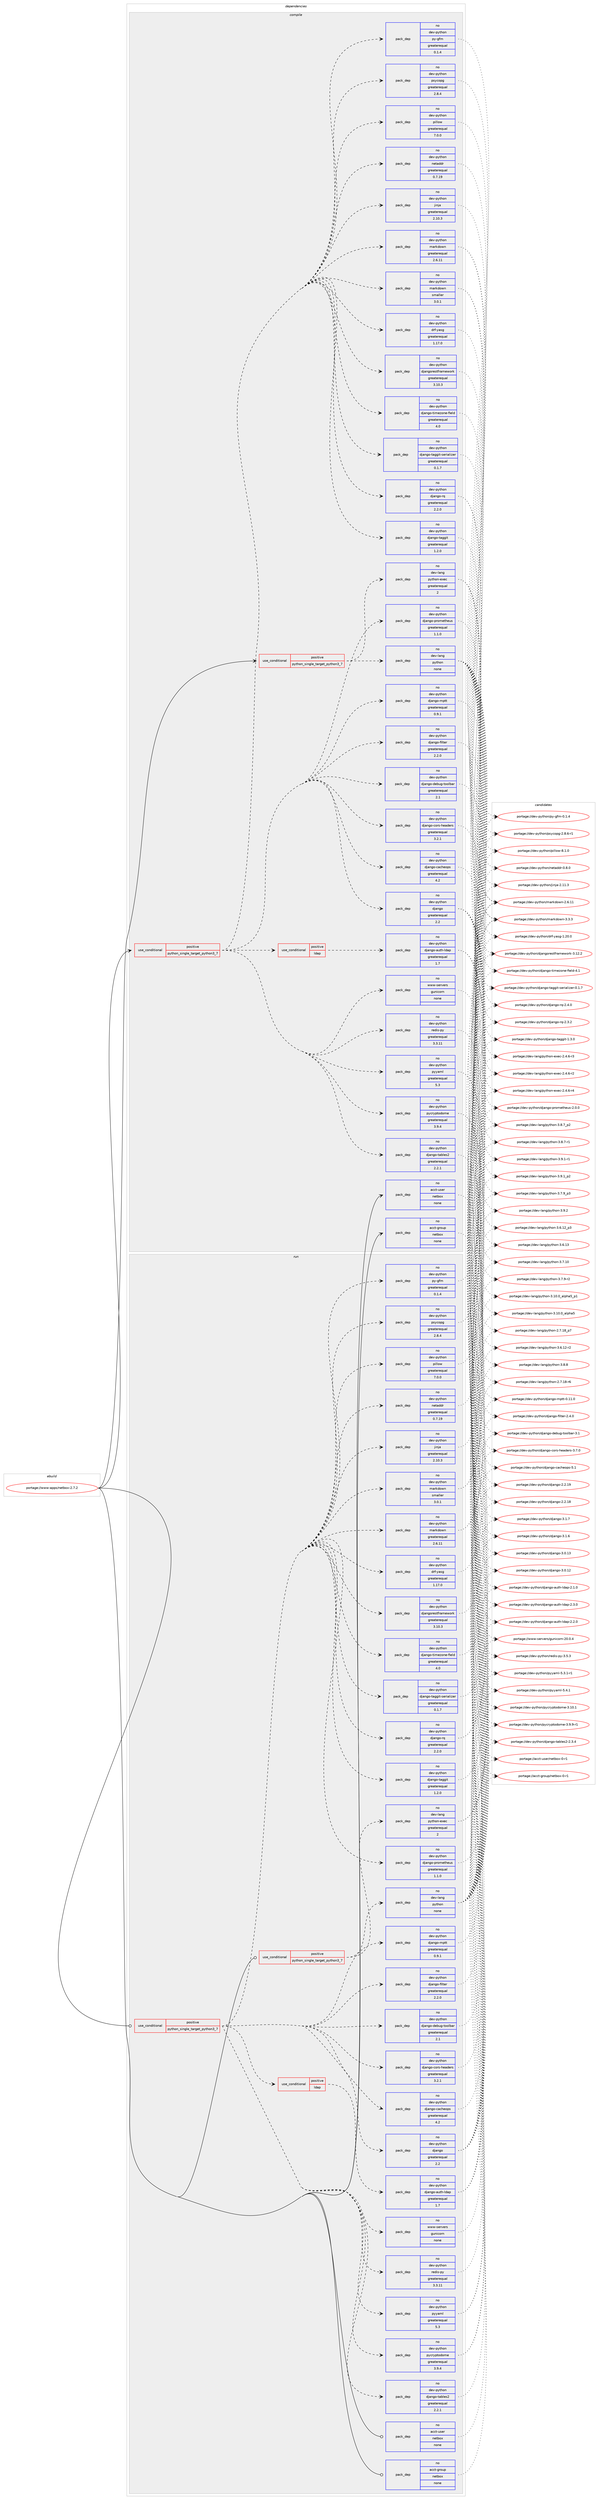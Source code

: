 digraph prolog {

# *************
# Graph options
# *************

newrank=true;
concentrate=true;
compound=true;
graph [rankdir=LR,fontname=Helvetica,fontsize=10,ranksep=1.5];#, ranksep=2.5, nodesep=0.2];
edge  [arrowhead=vee];
node  [fontname=Helvetica,fontsize=10];

# **********
# The ebuild
# **********

subgraph cluster_leftcol {
color=gray;
rank=same;
label=<<i>ebuild</i>>;
id [label="portage://www-apps/netbox-2.7.2", color=red, width=4, href="../www-apps/netbox-2.7.2.svg"];
}

# ****************
# The dependencies
# ****************

subgraph cluster_midcol {
color=gray;
label=<<i>dependencies</i>>;
subgraph cluster_compile {
fillcolor="#eeeeee";
style=filled;
label=<<i>compile</i>>;
subgraph cond542 {
dependency3184 [label=<<TABLE BORDER="0" CELLBORDER="1" CELLSPACING="0" CELLPADDING="4"><TR><TD ROWSPAN="3" CELLPADDING="10">use_conditional</TD></TR><TR><TD>positive</TD></TR><TR><TD>python_single_target_python3_7</TD></TR></TABLE>>, shape=none, color=red];
subgraph pack2600 {
dependency3185 [label=<<TABLE BORDER="0" CELLBORDER="1" CELLSPACING="0" CELLPADDING="4" WIDTH="220"><TR><TD ROWSPAN="6" CELLPADDING="30">pack_dep</TD></TR><TR><TD WIDTH="110">no</TD></TR><TR><TD>dev-lang</TD></TR><TR><TD>python</TD></TR><TR><TD>none</TD></TR><TR><TD></TD></TR></TABLE>>, shape=none, color=blue];
}
dependency3184:e -> dependency3185:w [weight=20,style="dashed",arrowhead="vee"];
subgraph pack2601 {
dependency3186 [label=<<TABLE BORDER="0" CELLBORDER="1" CELLSPACING="0" CELLPADDING="4" WIDTH="220"><TR><TD ROWSPAN="6" CELLPADDING="30">pack_dep</TD></TR><TR><TD WIDTH="110">no</TD></TR><TR><TD>dev-lang</TD></TR><TR><TD>python-exec</TD></TR><TR><TD>greaterequal</TD></TR><TR><TD>2</TD></TR></TABLE>>, shape=none, color=blue];
}
dependency3184:e -> dependency3186:w [weight=20,style="dashed",arrowhead="vee"];
}
id:e -> dependency3184:w [weight=20,style="solid",arrowhead="vee"];
subgraph cond543 {
dependency3187 [label=<<TABLE BORDER="0" CELLBORDER="1" CELLSPACING="0" CELLPADDING="4"><TR><TD ROWSPAN="3" CELLPADDING="10">use_conditional</TD></TR><TR><TD>positive</TD></TR><TR><TD>python_single_target_python3_7</TD></TR></TABLE>>, shape=none, color=red];
subgraph pack2602 {
dependency3188 [label=<<TABLE BORDER="0" CELLBORDER="1" CELLSPACING="0" CELLPADDING="4" WIDTH="220"><TR><TD ROWSPAN="6" CELLPADDING="30">pack_dep</TD></TR><TR><TD WIDTH="110">no</TD></TR><TR><TD>dev-python</TD></TR><TR><TD>django</TD></TR><TR><TD>greaterequal</TD></TR><TR><TD>2.2</TD></TR></TABLE>>, shape=none, color=blue];
}
dependency3187:e -> dependency3188:w [weight=20,style="dashed",arrowhead="vee"];
subgraph pack2603 {
dependency3189 [label=<<TABLE BORDER="0" CELLBORDER="1" CELLSPACING="0" CELLPADDING="4" WIDTH="220"><TR><TD ROWSPAN="6" CELLPADDING="30">pack_dep</TD></TR><TR><TD WIDTH="110">no</TD></TR><TR><TD>dev-python</TD></TR><TR><TD>django-cacheops</TD></TR><TR><TD>greaterequal</TD></TR><TR><TD>4.2</TD></TR></TABLE>>, shape=none, color=blue];
}
dependency3187:e -> dependency3189:w [weight=20,style="dashed",arrowhead="vee"];
subgraph pack2604 {
dependency3190 [label=<<TABLE BORDER="0" CELLBORDER="1" CELLSPACING="0" CELLPADDING="4" WIDTH="220"><TR><TD ROWSPAN="6" CELLPADDING="30">pack_dep</TD></TR><TR><TD WIDTH="110">no</TD></TR><TR><TD>dev-python</TD></TR><TR><TD>django-cors-headers</TD></TR><TR><TD>greaterequal</TD></TR><TR><TD>3.2.1</TD></TR></TABLE>>, shape=none, color=blue];
}
dependency3187:e -> dependency3190:w [weight=20,style="dashed",arrowhead="vee"];
subgraph pack2605 {
dependency3191 [label=<<TABLE BORDER="0" CELLBORDER="1" CELLSPACING="0" CELLPADDING="4" WIDTH="220"><TR><TD ROWSPAN="6" CELLPADDING="30">pack_dep</TD></TR><TR><TD WIDTH="110">no</TD></TR><TR><TD>dev-python</TD></TR><TR><TD>django-debug-toolbar</TD></TR><TR><TD>greaterequal</TD></TR><TR><TD>2.1</TD></TR></TABLE>>, shape=none, color=blue];
}
dependency3187:e -> dependency3191:w [weight=20,style="dashed",arrowhead="vee"];
subgraph pack2606 {
dependency3192 [label=<<TABLE BORDER="0" CELLBORDER="1" CELLSPACING="0" CELLPADDING="4" WIDTH="220"><TR><TD ROWSPAN="6" CELLPADDING="30">pack_dep</TD></TR><TR><TD WIDTH="110">no</TD></TR><TR><TD>dev-python</TD></TR><TR><TD>django-filter</TD></TR><TR><TD>greaterequal</TD></TR><TR><TD>2.2.0</TD></TR></TABLE>>, shape=none, color=blue];
}
dependency3187:e -> dependency3192:w [weight=20,style="dashed",arrowhead="vee"];
subgraph pack2607 {
dependency3193 [label=<<TABLE BORDER="0" CELLBORDER="1" CELLSPACING="0" CELLPADDING="4" WIDTH="220"><TR><TD ROWSPAN="6" CELLPADDING="30">pack_dep</TD></TR><TR><TD WIDTH="110">no</TD></TR><TR><TD>dev-python</TD></TR><TR><TD>django-mptt</TD></TR><TR><TD>greaterequal</TD></TR><TR><TD>0.9.1</TD></TR></TABLE>>, shape=none, color=blue];
}
dependency3187:e -> dependency3193:w [weight=20,style="dashed",arrowhead="vee"];
subgraph pack2608 {
dependency3194 [label=<<TABLE BORDER="0" CELLBORDER="1" CELLSPACING="0" CELLPADDING="4" WIDTH="220"><TR><TD ROWSPAN="6" CELLPADDING="30">pack_dep</TD></TR><TR><TD WIDTH="110">no</TD></TR><TR><TD>dev-python</TD></TR><TR><TD>django-prometheus</TD></TR><TR><TD>greaterequal</TD></TR><TR><TD>1.1.0</TD></TR></TABLE>>, shape=none, color=blue];
}
dependency3187:e -> dependency3194:w [weight=20,style="dashed",arrowhead="vee"];
subgraph pack2609 {
dependency3195 [label=<<TABLE BORDER="0" CELLBORDER="1" CELLSPACING="0" CELLPADDING="4" WIDTH="220"><TR><TD ROWSPAN="6" CELLPADDING="30">pack_dep</TD></TR><TR><TD WIDTH="110">no</TD></TR><TR><TD>dev-python</TD></TR><TR><TD>django-rq</TD></TR><TR><TD>greaterequal</TD></TR><TR><TD>2.2.0</TD></TR></TABLE>>, shape=none, color=blue];
}
dependency3187:e -> dependency3195:w [weight=20,style="dashed",arrowhead="vee"];
subgraph pack2610 {
dependency3196 [label=<<TABLE BORDER="0" CELLBORDER="1" CELLSPACING="0" CELLPADDING="4" WIDTH="220"><TR><TD ROWSPAN="6" CELLPADDING="30">pack_dep</TD></TR><TR><TD WIDTH="110">no</TD></TR><TR><TD>dev-python</TD></TR><TR><TD>django-tables2</TD></TR><TR><TD>greaterequal</TD></TR><TR><TD>2.2.1</TD></TR></TABLE>>, shape=none, color=blue];
}
dependency3187:e -> dependency3196:w [weight=20,style="dashed",arrowhead="vee"];
subgraph pack2611 {
dependency3197 [label=<<TABLE BORDER="0" CELLBORDER="1" CELLSPACING="0" CELLPADDING="4" WIDTH="220"><TR><TD ROWSPAN="6" CELLPADDING="30">pack_dep</TD></TR><TR><TD WIDTH="110">no</TD></TR><TR><TD>dev-python</TD></TR><TR><TD>django-taggit</TD></TR><TR><TD>greaterequal</TD></TR><TR><TD>1.2.0</TD></TR></TABLE>>, shape=none, color=blue];
}
dependency3187:e -> dependency3197:w [weight=20,style="dashed",arrowhead="vee"];
subgraph pack2612 {
dependency3198 [label=<<TABLE BORDER="0" CELLBORDER="1" CELLSPACING="0" CELLPADDING="4" WIDTH="220"><TR><TD ROWSPAN="6" CELLPADDING="30">pack_dep</TD></TR><TR><TD WIDTH="110">no</TD></TR><TR><TD>dev-python</TD></TR><TR><TD>django-taggit-serializer</TD></TR><TR><TD>greaterequal</TD></TR><TR><TD>0.1.7</TD></TR></TABLE>>, shape=none, color=blue];
}
dependency3187:e -> dependency3198:w [weight=20,style="dashed",arrowhead="vee"];
subgraph pack2613 {
dependency3199 [label=<<TABLE BORDER="0" CELLBORDER="1" CELLSPACING="0" CELLPADDING="4" WIDTH="220"><TR><TD ROWSPAN="6" CELLPADDING="30">pack_dep</TD></TR><TR><TD WIDTH="110">no</TD></TR><TR><TD>dev-python</TD></TR><TR><TD>django-timezone-field</TD></TR><TR><TD>greaterequal</TD></TR><TR><TD>4.0</TD></TR></TABLE>>, shape=none, color=blue];
}
dependency3187:e -> dependency3199:w [weight=20,style="dashed",arrowhead="vee"];
subgraph pack2614 {
dependency3200 [label=<<TABLE BORDER="0" CELLBORDER="1" CELLSPACING="0" CELLPADDING="4" WIDTH="220"><TR><TD ROWSPAN="6" CELLPADDING="30">pack_dep</TD></TR><TR><TD WIDTH="110">no</TD></TR><TR><TD>dev-python</TD></TR><TR><TD>djangorestframework</TD></TR><TR><TD>greaterequal</TD></TR><TR><TD>3.10.3</TD></TR></TABLE>>, shape=none, color=blue];
}
dependency3187:e -> dependency3200:w [weight=20,style="dashed",arrowhead="vee"];
subgraph pack2615 {
dependency3201 [label=<<TABLE BORDER="0" CELLBORDER="1" CELLSPACING="0" CELLPADDING="4" WIDTH="220"><TR><TD ROWSPAN="6" CELLPADDING="30">pack_dep</TD></TR><TR><TD WIDTH="110">no</TD></TR><TR><TD>dev-python</TD></TR><TR><TD>drf-yasg</TD></TR><TR><TD>greaterequal</TD></TR><TR><TD>1.17.0</TD></TR></TABLE>>, shape=none, color=blue];
}
dependency3187:e -> dependency3201:w [weight=20,style="dashed",arrowhead="vee"];
subgraph pack2616 {
dependency3202 [label=<<TABLE BORDER="0" CELLBORDER="1" CELLSPACING="0" CELLPADDING="4" WIDTH="220"><TR><TD ROWSPAN="6" CELLPADDING="30">pack_dep</TD></TR><TR><TD WIDTH="110">no</TD></TR><TR><TD>dev-python</TD></TR><TR><TD>jinja</TD></TR><TR><TD>greaterequal</TD></TR><TR><TD>2.10.3</TD></TR></TABLE>>, shape=none, color=blue];
}
dependency3187:e -> dependency3202:w [weight=20,style="dashed",arrowhead="vee"];
subgraph pack2617 {
dependency3203 [label=<<TABLE BORDER="0" CELLBORDER="1" CELLSPACING="0" CELLPADDING="4" WIDTH="220"><TR><TD ROWSPAN="6" CELLPADDING="30">pack_dep</TD></TR><TR><TD WIDTH="110">no</TD></TR><TR><TD>dev-python</TD></TR><TR><TD>markdown</TD></TR><TR><TD>greaterequal</TD></TR><TR><TD>2.6.11</TD></TR></TABLE>>, shape=none, color=blue];
}
dependency3187:e -> dependency3203:w [weight=20,style="dashed",arrowhead="vee"];
subgraph pack2618 {
dependency3204 [label=<<TABLE BORDER="0" CELLBORDER="1" CELLSPACING="0" CELLPADDING="4" WIDTH="220"><TR><TD ROWSPAN="6" CELLPADDING="30">pack_dep</TD></TR><TR><TD WIDTH="110">no</TD></TR><TR><TD>dev-python</TD></TR><TR><TD>markdown</TD></TR><TR><TD>smaller</TD></TR><TR><TD>3.0.1</TD></TR></TABLE>>, shape=none, color=blue];
}
dependency3187:e -> dependency3204:w [weight=20,style="dashed",arrowhead="vee"];
subgraph pack2619 {
dependency3205 [label=<<TABLE BORDER="0" CELLBORDER="1" CELLSPACING="0" CELLPADDING="4" WIDTH="220"><TR><TD ROWSPAN="6" CELLPADDING="30">pack_dep</TD></TR><TR><TD WIDTH="110">no</TD></TR><TR><TD>dev-python</TD></TR><TR><TD>netaddr</TD></TR><TR><TD>greaterequal</TD></TR><TR><TD>0.7.19</TD></TR></TABLE>>, shape=none, color=blue];
}
dependency3187:e -> dependency3205:w [weight=20,style="dashed",arrowhead="vee"];
subgraph pack2620 {
dependency3206 [label=<<TABLE BORDER="0" CELLBORDER="1" CELLSPACING="0" CELLPADDING="4" WIDTH="220"><TR><TD ROWSPAN="6" CELLPADDING="30">pack_dep</TD></TR><TR><TD WIDTH="110">no</TD></TR><TR><TD>dev-python</TD></TR><TR><TD>pillow</TD></TR><TR><TD>greaterequal</TD></TR><TR><TD>7.0.0</TD></TR></TABLE>>, shape=none, color=blue];
}
dependency3187:e -> dependency3206:w [weight=20,style="dashed",arrowhead="vee"];
subgraph pack2621 {
dependency3207 [label=<<TABLE BORDER="0" CELLBORDER="1" CELLSPACING="0" CELLPADDING="4" WIDTH="220"><TR><TD ROWSPAN="6" CELLPADDING="30">pack_dep</TD></TR><TR><TD WIDTH="110">no</TD></TR><TR><TD>dev-python</TD></TR><TR><TD>psycopg</TD></TR><TR><TD>greaterequal</TD></TR><TR><TD>2.8.4</TD></TR></TABLE>>, shape=none, color=blue];
}
dependency3187:e -> dependency3207:w [weight=20,style="dashed",arrowhead="vee"];
subgraph pack2622 {
dependency3208 [label=<<TABLE BORDER="0" CELLBORDER="1" CELLSPACING="0" CELLPADDING="4" WIDTH="220"><TR><TD ROWSPAN="6" CELLPADDING="30">pack_dep</TD></TR><TR><TD WIDTH="110">no</TD></TR><TR><TD>dev-python</TD></TR><TR><TD>py-gfm</TD></TR><TR><TD>greaterequal</TD></TR><TR><TD>0.1.4</TD></TR></TABLE>>, shape=none, color=blue];
}
dependency3187:e -> dependency3208:w [weight=20,style="dashed",arrowhead="vee"];
subgraph pack2623 {
dependency3209 [label=<<TABLE BORDER="0" CELLBORDER="1" CELLSPACING="0" CELLPADDING="4" WIDTH="220"><TR><TD ROWSPAN="6" CELLPADDING="30">pack_dep</TD></TR><TR><TD WIDTH="110">no</TD></TR><TR><TD>dev-python</TD></TR><TR><TD>pycryptodome</TD></TR><TR><TD>greaterequal</TD></TR><TR><TD>3.9.4</TD></TR></TABLE>>, shape=none, color=blue];
}
dependency3187:e -> dependency3209:w [weight=20,style="dashed",arrowhead="vee"];
subgraph pack2624 {
dependency3210 [label=<<TABLE BORDER="0" CELLBORDER="1" CELLSPACING="0" CELLPADDING="4" WIDTH="220"><TR><TD ROWSPAN="6" CELLPADDING="30">pack_dep</TD></TR><TR><TD WIDTH="110">no</TD></TR><TR><TD>dev-python</TD></TR><TR><TD>pyyaml</TD></TR><TR><TD>greaterequal</TD></TR><TR><TD>5.3</TD></TR></TABLE>>, shape=none, color=blue];
}
dependency3187:e -> dependency3210:w [weight=20,style="dashed",arrowhead="vee"];
subgraph pack2625 {
dependency3211 [label=<<TABLE BORDER="0" CELLBORDER="1" CELLSPACING="0" CELLPADDING="4" WIDTH="220"><TR><TD ROWSPAN="6" CELLPADDING="30">pack_dep</TD></TR><TR><TD WIDTH="110">no</TD></TR><TR><TD>dev-python</TD></TR><TR><TD>redis-py</TD></TR><TR><TD>greaterequal</TD></TR><TR><TD>3.3.11</TD></TR></TABLE>>, shape=none, color=blue];
}
dependency3187:e -> dependency3211:w [weight=20,style="dashed",arrowhead="vee"];
subgraph pack2626 {
dependency3212 [label=<<TABLE BORDER="0" CELLBORDER="1" CELLSPACING="0" CELLPADDING="4" WIDTH="220"><TR><TD ROWSPAN="6" CELLPADDING="30">pack_dep</TD></TR><TR><TD WIDTH="110">no</TD></TR><TR><TD>www-servers</TD></TR><TR><TD>gunicorn</TD></TR><TR><TD>none</TD></TR><TR><TD></TD></TR></TABLE>>, shape=none, color=blue];
}
dependency3187:e -> dependency3212:w [weight=20,style="dashed",arrowhead="vee"];
subgraph cond544 {
dependency3213 [label=<<TABLE BORDER="0" CELLBORDER="1" CELLSPACING="0" CELLPADDING="4"><TR><TD ROWSPAN="3" CELLPADDING="10">use_conditional</TD></TR><TR><TD>positive</TD></TR><TR><TD>ldap</TD></TR></TABLE>>, shape=none, color=red];
subgraph pack2627 {
dependency3214 [label=<<TABLE BORDER="0" CELLBORDER="1" CELLSPACING="0" CELLPADDING="4" WIDTH="220"><TR><TD ROWSPAN="6" CELLPADDING="30">pack_dep</TD></TR><TR><TD WIDTH="110">no</TD></TR><TR><TD>dev-python</TD></TR><TR><TD>django-auth-ldap</TD></TR><TR><TD>greaterequal</TD></TR><TR><TD>1.7</TD></TR></TABLE>>, shape=none, color=blue];
}
dependency3213:e -> dependency3214:w [weight=20,style="dashed",arrowhead="vee"];
}
dependency3187:e -> dependency3213:w [weight=20,style="dashed",arrowhead="vee"];
}
id:e -> dependency3187:w [weight=20,style="solid",arrowhead="vee"];
subgraph pack2628 {
dependency3215 [label=<<TABLE BORDER="0" CELLBORDER="1" CELLSPACING="0" CELLPADDING="4" WIDTH="220"><TR><TD ROWSPAN="6" CELLPADDING="30">pack_dep</TD></TR><TR><TD WIDTH="110">no</TD></TR><TR><TD>acct-group</TD></TR><TR><TD>netbox</TD></TR><TR><TD>none</TD></TR><TR><TD></TD></TR></TABLE>>, shape=none, color=blue];
}
id:e -> dependency3215:w [weight=20,style="solid",arrowhead="vee"];
subgraph pack2629 {
dependency3216 [label=<<TABLE BORDER="0" CELLBORDER="1" CELLSPACING="0" CELLPADDING="4" WIDTH="220"><TR><TD ROWSPAN="6" CELLPADDING="30">pack_dep</TD></TR><TR><TD WIDTH="110">no</TD></TR><TR><TD>acct-user</TD></TR><TR><TD>netbox</TD></TR><TR><TD>none</TD></TR><TR><TD></TD></TR></TABLE>>, shape=none, color=blue];
}
id:e -> dependency3216:w [weight=20,style="solid",arrowhead="vee"];
}
subgraph cluster_compileandrun {
fillcolor="#eeeeee";
style=filled;
label=<<i>compile and run</i>>;
}
subgraph cluster_run {
fillcolor="#eeeeee";
style=filled;
label=<<i>run</i>>;
subgraph cond545 {
dependency3217 [label=<<TABLE BORDER="0" CELLBORDER="1" CELLSPACING="0" CELLPADDING="4"><TR><TD ROWSPAN="3" CELLPADDING="10">use_conditional</TD></TR><TR><TD>positive</TD></TR><TR><TD>python_single_target_python3_7</TD></TR></TABLE>>, shape=none, color=red];
subgraph pack2630 {
dependency3218 [label=<<TABLE BORDER="0" CELLBORDER="1" CELLSPACING="0" CELLPADDING="4" WIDTH="220"><TR><TD ROWSPAN="6" CELLPADDING="30">pack_dep</TD></TR><TR><TD WIDTH="110">no</TD></TR><TR><TD>dev-lang</TD></TR><TR><TD>python</TD></TR><TR><TD>none</TD></TR><TR><TD></TD></TR></TABLE>>, shape=none, color=blue];
}
dependency3217:e -> dependency3218:w [weight=20,style="dashed",arrowhead="vee"];
subgraph pack2631 {
dependency3219 [label=<<TABLE BORDER="0" CELLBORDER="1" CELLSPACING="0" CELLPADDING="4" WIDTH="220"><TR><TD ROWSPAN="6" CELLPADDING="30">pack_dep</TD></TR><TR><TD WIDTH="110">no</TD></TR><TR><TD>dev-lang</TD></TR><TR><TD>python-exec</TD></TR><TR><TD>greaterequal</TD></TR><TR><TD>2</TD></TR></TABLE>>, shape=none, color=blue];
}
dependency3217:e -> dependency3219:w [weight=20,style="dashed",arrowhead="vee"];
}
id:e -> dependency3217:w [weight=20,style="solid",arrowhead="odot"];
subgraph cond546 {
dependency3220 [label=<<TABLE BORDER="0" CELLBORDER="1" CELLSPACING="0" CELLPADDING="4"><TR><TD ROWSPAN="3" CELLPADDING="10">use_conditional</TD></TR><TR><TD>positive</TD></TR><TR><TD>python_single_target_python3_7</TD></TR></TABLE>>, shape=none, color=red];
subgraph pack2632 {
dependency3221 [label=<<TABLE BORDER="0" CELLBORDER="1" CELLSPACING="0" CELLPADDING="4" WIDTH="220"><TR><TD ROWSPAN="6" CELLPADDING="30">pack_dep</TD></TR><TR><TD WIDTH="110">no</TD></TR><TR><TD>dev-python</TD></TR><TR><TD>django</TD></TR><TR><TD>greaterequal</TD></TR><TR><TD>2.2</TD></TR></TABLE>>, shape=none, color=blue];
}
dependency3220:e -> dependency3221:w [weight=20,style="dashed",arrowhead="vee"];
subgraph pack2633 {
dependency3222 [label=<<TABLE BORDER="0" CELLBORDER="1" CELLSPACING="0" CELLPADDING="4" WIDTH="220"><TR><TD ROWSPAN="6" CELLPADDING="30">pack_dep</TD></TR><TR><TD WIDTH="110">no</TD></TR><TR><TD>dev-python</TD></TR><TR><TD>django-cacheops</TD></TR><TR><TD>greaterequal</TD></TR><TR><TD>4.2</TD></TR></TABLE>>, shape=none, color=blue];
}
dependency3220:e -> dependency3222:w [weight=20,style="dashed",arrowhead="vee"];
subgraph pack2634 {
dependency3223 [label=<<TABLE BORDER="0" CELLBORDER="1" CELLSPACING="0" CELLPADDING="4" WIDTH="220"><TR><TD ROWSPAN="6" CELLPADDING="30">pack_dep</TD></TR><TR><TD WIDTH="110">no</TD></TR><TR><TD>dev-python</TD></TR><TR><TD>django-cors-headers</TD></TR><TR><TD>greaterequal</TD></TR><TR><TD>3.2.1</TD></TR></TABLE>>, shape=none, color=blue];
}
dependency3220:e -> dependency3223:w [weight=20,style="dashed",arrowhead="vee"];
subgraph pack2635 {
dependency3224 [label=<<TABLE BORDER="0" CELLBORDER="1" CELLSPACING="0" CELLPADDING="4" WIDTH="220"><TR><TD ROWSPAN="6" CELLPADDING="30">pack_dep</TD></TR><TR><TD WIDTH="110">no</TD></TR><TR><TD>dev-python</TD></TR><TR><TD>django-debug-toolbar</TD></TR><TR><TD>greaterequal</TD></TR><TR><TD>2.1</TD></TR></TABLE>>, shape=none, color=blue];
}
dependency3220:e -> dependency3224:w [weight=20,style="dashed",arrowhead="vee"];
subgraph pack2636 {
dependency3225 [label=<<TABLE BORDER="0" CELLBORDER="1" CELLSPACING="0" CELLPADDING="4" WIDTH="220"><TR><TD ROWSPAN="6" CELLPADDING="30">pack_dep</TD></TR><TR><TD WIDTH="110">no</TD></TR><TR><TD>dev-python</TD></TR><TR><TD>django-filter</TD></TR><TR><TD>greaterequal</TD></TR><TR><TD>2.2.0</TD></TR></TABLE>>, shape=none, color=blue];
}
dependency3220:e -> dependency3225:w [weight=20,style="dashed",arrowhead="vee"];
subgraph pack2637 {
dependency3226 [label=<<TABLE BORDER="0" CELLBORDER="1" CELLSPACING="0" CELLPADDING="4" WIDTH="220"><TR><TD ROWSPAN="6" CELLPADDING="30">pack_dep</TD></TR><TR><TD WIDTH="110">no</TD></TR><TR><TD>dev-python</TD></TR><TR><TD>django-mptt</TD></TR><TR><TD>greaterequal</TD></TR><TR><TD>0.9.1</TD></TR></TABLE>>, shape=none, color=blue];
}
dependency3220:e -> dependency3226:w [weight=20,style="dashed",arrowhead="vee"];
subgraph pack2638 {
dependency3227 [label=<<TABLE BORDER="0" CELLBORDER="1" CELLSPACING="0" CELLPADDING="4" WIDTH="220"><TR><TD ROWSPAN="6" CELLPADDING="30">pack_dep</TD></TR><TR><TD WIDTH="110">no</TD></TR><TR><TD>dev-python</TD></TR><TR><TD>django-prometheus</TD></TR><TR><TD>greaterequal</TD></TR><TR><TD>1.1.0</TD></TR></TABLE>>, shape=none, color=blue];
}
dependency3220:e -> dependency3227:w [weight=20,style="dashed",arrowhead="vee"];
subgraph pack2639 {
dependency3228 [label=<<TABLE BORDER="0" CELLBORDER="1" CELLSPACING="0" CELLPADDING="4" WIDTH="220"><TR><TD ROWSPAN="6" CELLPADDING="30">pack_dep</TD></TR><TR><TD WIDTH="110">no</TD></TR><TR><TD>dev-python</TD></TR><TR><TD>django-rq</TD></TR><TR><TD>greaterequal</TD></TR><TR><TD>2.2.0</TD></TR></TABLE>>, shape=none, color=blue];
}
dependency3220:e -> dependency3228:w [weight=20,style="dashed",arrowhead="vee"];
subgraph pack2640 {
dependency3229 [label=<<TABLE BORDER="0" CELLBORDER="1" CELLSPACING="0" CELLPADDING="4" WIDTH="220"><TR><TD ROWSPAN="6" CELLPADDING="30">pack_dep</TD></TR><TR><TD WIDTH="110">no</TD></TR><TR><TD>dev-python</TD></TR><TR><TD>django-tables2</TD></TR><TR><TD>greaterequal</TD></TR><TR><TD>2.2.1</TD></TR></TABLE>>, shape=none, color=blue];
}
dependency3220:e -> dependency3229:w [weight=20,style="dashed",arrowhead="vee"];
subgraph pack2641 {
dependency3230 [label=<<TABLE BORDER="0" CELLBORDER="1" CELLSPACING="0" CELLPADDING="4" WIDTH="220"><TR><TD ROWSPAN="6" CELLPADDING="30">pack_dep</TD></TR><TR><TD WIDTH="110">no</TD></TR><TR><TD>dev-python</TD></TR><TR><TD>django-taggit</TD></TR><TR><TD>greaterequal</TD></TR><TR><TD>1.2.0</TD></TR></TABLE>>, shape=none, color=blue];
}
dependency3220:e -> dependency3230:w [weight=20,style="dashed",arrowhead="vee"];
subgraph pack2642 {
dependency3231 [label=<<TABLE BORDER="0" CELLBORDER="1" CELLSPACING="0" CELLPADDING="4" WIDTH="220"><TR><TD ROWSPAN="6" CELLPADDING="30">pack_dep</TD></TR><TR><TD WIDTH="110">no</TD></TR><TR><TD>dev-python</TD></TR><TR><TD>django-taggit-serializer</TD></TR><TR><TD>greaterequal</TD></TR><TR><TD>0.1.7</TD></TR></TABLE>>, shape=none, color=blue];
}
dependency3220:e -> dependency3231:w [weight=20,style="dashed",arrowhead="vee"];
subgraph pack2643 {
dependency3232 [label=<<TABLE BORDER="0" CELLBORDER="1" CELLSPACING="0" CELLPADDING="4" WIDTH="220"><TR><TD ROWSPAN="6" CELLPADDING="30">pack_dep</TD></TR><TR><TD WIDTH="110">no</TD></TR><TR><TD>dev-python</TD></TR><TR><TD>django-timezone-field</TD></TR><TR><TD>greaterequal</TD></TR><TR><TD>4.0</TD></TR></TABLE>>, shape=none, color=blue];
}
dependency3220:e -> dependency3232:w [weight=20,style="dashed",arrowhead="vee"];
subgraph pack2644 {
dependency3233 [label=<<TABLE BORDER="0" CELLBORDER="1" CELLSPACING="0" CELLPADDING="4" WIDTH="220"><TR><TD ROWSPAN="6" CELLPADDING="30">pack_dep</TD></TR><TR><TD WIDTH="110">no</TD></TR><TR><TD>dev-python</TD></TR><TR><TD>djangorestframework</TD></TR><TR><TD>greaterequal</TD></TR><TR><TD>3.10.3</TD></TR></TABLE>>, shape=none, color=blue];
}
dependency3220:e -> dependency3233:w [weight=20,style="dashed",arrowhead="vee"];
subgraph pack2645 {
dependency3234 [label=<<TABLE BORDER="0" CELLBORDER="1" CELLSPACING="0" CELLPADDING="4" WIDTH="220"><TR><TD ROWSPAN="6" CELLPADDING="30">pack_dep</TD></TR><TR><TD WIDTH="110">no</TD></TR><TR><TD>dev-python</TD></TR><TR><TD>drf-yasg</TD></TR><TR><TD>greaterequal</TD></TR><TR><TD>1.17.0</TD></TR></TABLE>>, shape=none, color=blue];
}
dependency3220:e -> dependency3234:w [weight=20,style="dashed",arrowhead="vee"];
subgraph pack2646 {
dependency3235 [label=<<TABLE BORDER="0" CELLBORDER="1" CELLSPACING="0" CELLPADDING="4" WIDTH="220"><TR><TD ROWSPAN="6" CELLPADDING="30">pack_dep</TD></TR><TR><TD WIDTH="110">no</TD></TR><TR><TD>dev-python</TD></TR><TR><TD>jinja</TD></TR><TR><TD>greaterequal</TD></TR><TR><TD>2.10.3</TD></TR></TABLE>>, shape=none, color=blue];
}
dependency3220:e -> dependency3235:w [weight=20,style="dashed",arrowhead="vee"];
subgraph pack2647 {
dependency3236 [label=<<TABLE BORDER="0" CELLBORDER="1" CELLSPACING="0" CELLPADDING="4" WIDTH="220"><TR><TD ROWSPAN="6" CELLPADDING="30">pack_dep</TD></TR><TR><TD WIDTH="110">no</TD></TR><TR><TD>dev-python</TD></TR><TR><TD>markdown</TD></TR><TR><TD>greaterequal</TD></TR><TR><TD>2.6.11</TD></TR></TABLE>>, shape=none, color=blue];
}
dependency3220:e -> dependency3236:w [weight=20,style="dashed",arrowhead="vee"];
subgraph pack2648 {
dependency3237 [label=<<TABLE BORDER="0" CELLBORDER="1" CELLSPACING="0" CELLPADDING="4" WIDTH="220"><TR><TD ROWSPAN="6" CELLPADDING="30">pack_dep</TD></TR><TR><TD WIDTH="110">no</TD></TR><TR><TD>dev-python</TD></TR><TR><TD>markdown</TD></TR><TR><TD>smaller</TD></TR><TR><TD>3.0.1</TD></TR></TABLE>>, shape=none, color=blue];
}
dependency3220:e -> dependency3237:w [weight=20,style="dashed",arrowhead="vee"];
subgraph pack2649 {
dependency3238 [label=<<TABLE BORDER="0" CELLBORDER="1" CELLSPACING="0" CELLPADDING="4" WIDTH="220"><TR><TD ROWSPAN="6" CELLPADDING="30">pack_dep</TD></TR><TR><TD WIDTH="110">no</TD></TR><TR><TD>dev-python</TD></TR><TR><TD>netaddr</TD></TR><TR><TD>greaterequal</TD></TR><TR><TD>0.7.19</TD></TR></TABLE>>, shape=none, color=blue];
}
dependency3220:e -> dependency3238:w [weight=20,style="dashed",arrowhead="vee"];
subgraph pack2650 {
dependency3239 [label=<<TABLE BORDER="0" CELLBORDER="1" CELLSPACING="0" CELLPADDING="4" WIDTH="220"><TR><TD ROWSPAN="6" CELLPADDING="30">pack_dep</TD></TR><TR><TD WIDTH="110">no</TD></TR><TR><TD>dev-python</TD></TR><TR><TD>pillow</TD></TR><TR><TD>greaterequal</TD></TR><TR><TD>7.0.0</TD></TR></TABLE>>, shape=none, color=blue];
}
dependency3220:e -> dependency3239:w [weight=20,style="dashed",arrowhead="vee"];
subgraph pack2651 {
dependency3240 [label=<<TABLE BORDER="0" CELLBORDER="1" CELLSPACING="0" CELLPADDING="4" WIDTH="220"><TR><TD ROWSPAN="6" CELLPADDING="30">pack_dep</TD></TR><TR><TD WIDTH="110">no</TD></TR><TR><TD>dev-python</TD></TR><TR><TD>psycopg</TD></TR><TR><TD>greaterequal</TD></TR><TR><TD>2.8.4</TD></TR></TABLE>>, shape=none, color=blue];
}
dependency3220:e -> dependency3240:w [weight=20,style="dashed",arrowhead="vee"];
subgraph pack2652 {
dependency3241 [label=<<TABLE BORDER="0" CELLBORDER="1" CELLSPACING="0" CELLPADDING="4" WIDTH="220"><TR><TD ROWSPAN="6" CELLPADDING="30">pack_dep</TD></TR><TR><TD WIDTH="110">no</TD></TR><TR><TD>dev-python</TD></TR><TR><TD>py-gfm</TD></TR><TR><TD>greaterequal</TD></TR><TR><TD>0.1.4</TD></TR></TABLE>>, shape=none, color=blue];
}
dependency3220:e -> dependency3241:w [weight=20,style="dashed",arrowhead="vee"];
subgraph pack2653 {
dependency3242 [label=<<TABLE BORDER="0" CELLBORDER="1" CELLSPACING="0" CELLPADDING="4" WIDTH="220"><TR><TD ROWSPAN="6" CELLPADDING="30">pack_dep</TD></TR><TR><TD WIDTH="110">no</TD></TR><TR><TD>dev-python</TD></TR><TR><TD>pycryptodome</TD></TR><TR><TD>greaterequal</TD></TR><TR><TD>3.9.4</TD></TR></TABLE>>, shape=none, color=blue];
}
dependency3220:e -> dependency3242:w [weight=20,style="dashed",arrowhead="vee"];
subgraph pack2654 {
dependency3243 [label=<<TABLE BORDER="0" CELLBORDER="1" CELLSPACING="0" CELLPADDING="4" WIDTH="220"><TR><TD ROWSPAN="6" CELLPADDING="30">pack_dep</TD></TR><TR><TD WIDTH="110">no</TD></TR><TR><TD>dev-python</TD></TR><TR><TD>pyyaml</TD></TR><TR><TD>greaterequal</TD></TR><TR><TD>5.3</TD></TR></TABLE>>, shape=none, color=blue];
}
dependency3220:e -> dependency3243:w [weight=20,style="dashed",arrowhead="vee"];
subgraph pack2655 {
dependency3244 [label=<<TABLE BORDER="0" CELLBORDER="1" CELLSPACING="0" CELLPADDING="4" WIDTH="220"><TR><TD ROWSPAN="6" CELLPADDING="30">pack_dep</TD></TR><TR><TD WIDTH="110">no</TD></TR><TR><TD>dev-python</TD></TR><TR><TD>redis-py</TD></TR><TR><TD>greaterequal</TD></TR><TR><TD>3.3.11</TD></TR></TABLE>>, shape=none, color=blue];
}
dependency3220:e -> dependency3244:w [weight=20,style="dashed",arrowhead="vee"];
subgraph pack2656 {
dependency3245 [label=<<TABLE BORDER="0" CELLBORDER="1" CELLSPACING="0" CELLPADDING="4" WIDTH="220"><TR><TD ROWSPAN="6" CELLPADDING="30">pack_dep</TD></TR><TR><TD WIDTH="110">no</TD></TR><TR><TD>www-servers</TD></TR><TR><TD>gunicorn</TD></TR><TR><TD>none</TD></TR><TR><TD></TD></TR></TABLE>>, shape=none, color=blue];
}
dependency3220:e -> dependency3245:w [weight=20,style="dashed",arrowhead="vee"];
subgraph cond547 {
dependency3246 [label=<<TABLE BORDER="0" CELLBORDER="1" CELLSPACING="0" CELLPADDING="4"><TR><TD ROWSPAN="3" CELLPADDING="10">use_conditional</TD></TR><TR><TD>positive</TD></TR><TR><TD>ldap</TD></TR></TABLE>>, shape=none, color=red];
subgraph pack2657 {
dependency3247 [label=<<TABLE BORDER="0" CELLBORDER="1" CELLSPACING="0" CELLPADDING="4" WIDTH="220"><TR><TD ROWSPAN="6" CELLPADDING="30">pack_dep</TD></TR><TR><TD WIDTH="110">no</TD></TR><TR><TD>dev-python</TD></TR><TR><TD>django-auth-ldap</TD></TR><TR><TD>greaterequal</TD></TR><TR><TD>1.7</TD></TR></TABLE>>, shape=none, color=blue];
}
dependency3246:e -> dependency3247:w [weight=20,style="dashed",arrowhead="vee"];
}
dependency3220:e -> dependency3246:w [weight=20,style="dashed",arrowhead="vee"];
}
id:e -> dependency3220:w [weight=20,style="solid",arrowhead="odot"];
subgraph pack2658 {
dependency3248 [label=<<TABLE BORDER="0" CELLBORDER="1" CELLSPACING="0" CELLPADDING="4" WIDTH="220"><TR><TD ROWSPAN="6" CELLPADDING="30">pack_dep</TD></TR><TR><TD WIDTH="110">no</TD></TR><TR><TD>acct-group</TD></TR><TR><TD>netbox</TD></TR><TR><TD>none</TD></TR><TR><TD></TD></TR></TABLE>>, shape=none, color=blue];
}
id:e -> dependency3248:w [weight=20,style="solid",arrowhead="odot"];
subgraph pack2659 {
dependency3249 [label=<<TABLE BORDER="0" CELLBORDER="1" CELLSPACING="0" CELLPADDING="4" WIDTH="220"><TR><TD ROWSPAN="6" CELLPADDING="30">pack_dep</TD></TR><TR><TD WIDTH="110">no</TD></TR><TR><TD>acct-user</TD></TR><TR><TD>netbox</TD></TR><TR><TD>none</TD></TR><TR><TD></TD></TR></TABLE>>, shape=none, color=blue];
}
id:e -> dependency3249:w [weight=20,style="solid",arrowhead="odot"];
}
}

# **************
# The candidates
# **************

subgraph cluster_choices {
rank=same;
color=gray;
label=<<i>candidates</i>>;

subgraph choice2600 {
color=black;
nodesep=1;
choice100101118451089711010347112121116104111110455146574650 [label="portage://dev-lang/python-3.9.2", color=red, width=4,href="../dev-lang/python-3.9.2.svg"];
choice1001011184510897110103471121211161041111104551465746499511250 [label="portage://dev-lang/python-3.9.1_p2", color=red, width=4,href="../dev-lang/python-3.9.1_p2.svg"];
choice1001011184510897110103471121211161041111104551465746494511449 [label="portage://dev-lang/python-3.9.1-r1", color=red, width=4,href="../dev-lang/python-3.9.1-r1.svg"];
choice100101118451089711010347112121116104111110455146564656 [label="portage://dev-lang/python-3.8.8", color=red, width=4,href="../dev-lang/python-3.8.8.svg"];
choice1001011184510897110103471121211161041111104551465646559511250 [label="portage://dev-lang/python-3.8.7_p2", color=red, width=4,href="../dev-lang/python-3.8.7_p2.svg"];
choice1001011184510897110103471121211161041111104551465646554511449 [label="portage://dev-lang/python-3.8.7-r1", color=red, width=4,href="../dev-lang/python-3.8.7-r1.svg"];
choice1001011184510897110103471121211161041111104551465546579511251 [label="portage://dev-lang/python-3.7.9_p3", color=red, width=4,href="../dev-lang/python-3.7.9_p3.svg"];
choice1001011184510897110103471121211161041111104551465546574511450 [label="portage://dev-lang/python-3.7.9-r2", color=red, width=4,href="../dev-lang/python-3.7.9-r2.svg"];
choice10010111845108971101034711212111610411111045514655464948 [label="portage://dev-lang/python-3.7.10", color=red, width=4,href="../dev-lang/python-3.7.10.svg"];
choice10010111845108971101034711212111610411111045514654464951 [label="portage://dev-lang/python-3.6.13", color=red, width=4,href="../dev-lang/python-3.6.13.svg"];
choice100101118451089711010347112121116104111110455146544649509511251 [label="portage://dev-lang/python-3.6.12_p3", color=red, width=4,href="../dev-lang/python-3.6.12_p3.svg"];
choice100101118451089711010347112121116104111110455146544649504511450 [label="portage://dev-lang/python-3.6.12-r2", color=red, width=4,href="../dev-lang/python-3.6.12-r2.svg"];
choice10010111845108971101034711212111610411111045514649484648959710811210497539511249 [label="portage://dev-lang/python-3.10.0_alpha5_p1", color=red, width=4,href="../dev-lang/python-3.10.0_alpha5_p1.svg"];
choice1001011184510897110103471121211161041111104551464948464895971081121049753 [label="portage://dev-lang/python-3.10.0_alpha5", color=red, width=4,href="../dev-lang/python-3.10.0_alpha5.svg"];
choice100101118451089711010347112121116104111110455046554649569511255 [label="portage://dev-lang/python-2.7.18_p7", color=red, width=4,href="../dev-lang/python-2.7.18_p7.svg"];
choice100101118451089711010347112121116104111110455046554649564511454 [label="portage://dev-lang/python-2.7.18-r6", color=red, width=4,href="../dev-lang/python-2.7.18-r6.svg"];
dependency3185:e -> choice100101118451089711010347112121116104111110455146574650:w [style=dotted,weight="100"];
dependency3185:e -> choice1001011184510897110103471121211161041111104551465746499511250:w [style=dotted,weight="100"];
dependency3185:e -> choice1001011184510897110103471121211161041111104551465746494511449:w [style=dotted,weight="100"];
dependency3185:e -> choice100101118451089711010347112121116104111110455146564656:w [style=dotted,weight="100"];
dependency3185:e -> choice1001011184510897110103471121211161041111104551465646559511250:w [style=dotted,weight="100"];
dependency3185:e -> choice1001011184510897110103471121211161041111104551465646554511449:w [style=dotted,weight="100"];
dependency3185:e -> choice1001011184510897110103471121211161041111104551465546579511251:w [style=dotted,weight="100"];
dependency3185:e -> choice1001011184510897110103471121211161041111104551465546574511450:w [style=dotted,weight="100"];
dependency3185:e -> choice10010111845108971101034711212111610411111045514655464948:w [style=dotted,weight="100"];
dependency3185:e -> choice10010111845108971101034711212111610411111045514654464951:w [style=dotted,weight="100"];
dependency3185:e -> choice100101118451089711010347112121116104111110455146544649509511251:w [style=dotted,weight="100"];
dependency3185:e -> choice100101118451089711010347112121116104111110455146544649504511450:w [style=dotted,weight="100"];
dependency3185:e -> choice10010111845108971101034711212111610411111045514649484648959710811210497539511249:w [style=dotted,weight="100"];
dependency3185:e -> choice1001011184510897110103471121211161041111104551464948464895971081121049753:w [style=dotted,weight="100"];
dependency3185:e -> choice100101118451089711010347112121116104111110455046554649569511255:w [style=dotted,weight="100"];
dependency3185:e -> choice100101118451089711010347112121116104111110455046554649564511454:w [style=dotted,weight="100"];
}
subgraph choice2601 {
color=black;
nodesep=1;
choice10010111845108971101034711212111610411111045101120101994550465246544511452 [label="portage://dev-lang/python-exec-2.4.6-r4", color=red, width=4,href="../dev-lang/python-exec-2.4.6-r4.svg"];
choice10010111845108971101034711212111610411111045101120101994550465246544511451 [label="portage://dev-lang/python-exec-2.4.6-r3", color=red, width=4,href="../dev-lang/python-exec-2.4.6-r3.svg"];
choice10010111845108971101034711212111610411111045101120101994550465246544511450 [label="portage://dev-lang/python-exec-2.4.6-r2", color=red, width=4,href="../dev-lang/python-exec-2.4.6-r2.svg"];
dependency3186:e -> choice10010111845108971101034711212111610411111045101120101994550465246544511452:w [style=dotted,weight="100"];
dependency3186:e -> choice10010111845108971101034711212111610411111045101120101994550465246544511451:w [style=dotted,weight="100"];
dependency3186:e -> choice10010111845108971101034711212111610411111045101120101994550465246544511450:w [style=dotted,weight="100"];
}
subgraph choice2602 {
color=black;
nodesep=1;
choice100101118451121211161041111104710010697110103111455146494655 [label="portage://dev-python/django-3.1.7", color=red, width=4,href="../dev-python/django-3.1.7.svg"];
choice100101118451121211161041111104710010697110103111455146494654 [label="portage://dev-python/django-3.1.6", color=red, width=4,href="../dev-python/django-3.1.6.svg"];
choice10010111845112121116104111110471001069711010311145514648464951 [label="portage://dev-python/django-3.0.13", color=red, width=4,href="../dev-python/django-3.0.13.svg"];
choice10010111845112121116104111110471001069711010311145514648464950 [label="portage://dev-python/django-3.0.12", color=red, width=4,href="../dev-python/django-3.0.12.svg"];
choice10010111845112121116104111110471001069711010311145504650464957 [label="portage://dev-python/django-2.2.19", color=red, width=4,href="../dev-python/django-2.2.19.svg"];
choice10010111845112121116104111110471001069711010311145504650464956 [label="portage://dev-python/django-2.2.18", color=red, width=4,href="../dev-python/django-2.2.18.svg"];
dependency3188:e -> choice100101118451121211161041111104710010697110103111455146494655:w [style=dotted,weight="100"];
dependency3188:e -> choice100101118451121211161041111104710010697110103111455146494654:w [style=dotted,weight="100"];
dependency3188:e -> choice10010111845112121116104111110471001069711010311145514648464951:w [style=dotted,weight="100"];
dependency3188:e -> choice10010111845112121116104111110471001069711010311145514648464950:w [style=dotted,weight="100"];
dependency3188:e -> choice10010111845112121116104111110471001069711010311145504650464957:w [style=dotted,weight="100"];
dependency3188:e -> choice10010111845112121116104111110471001069711010311145504650464956:w [style=dotted,weight="100"];
}
subgraph choice2603 {
color=black;
nodesep=1;
choice1001011184511212111610411111047100106971101031114599979910410111111211545534649 [label="portage://dev-python/django-cacheops-5.1", color=red, width=4,href="../dev-python/django-cacheops-5.1.svg"];
dependency3189:e -> choice1001011184511212111610411111047100106971101031114599979910410111111211545534649:w [style=dotted,weight="100"];
}
subgraph choice2604 {
color=black;
nodesep=1;
choice10010111845112121116104111110471001069711010311145991111141154510410197100101114115455146554648 [label="portage://dev-python/django-cors-headers-3.7.0", color=red, width=4,href="../dev-python/django-cors-headers-3.7.0.svg"];
dependency3190:e -> choice10010111845112121116104111110471001069711010311145991111141154510410197100101114115455146554648:w [style=dotted,weight="100"];
}
subgraph choice2605 {
color=black;
nodesep=1;
choice100101118451121211161041111104710010697110103111451001019811710345116111111108989711445514649 [label="portage://dev-python/django-debug-toolbar-3.1", color=red, width=4,href="../dev-python/django-debug-toolbar-3.1.svg"];
dependency3191:e -> choice100101118451121211161041111104710010697110103111451001019811710345116111111108989711445514649:w [style=dotted,weight="100"];
}
subgraph choice2606 {
color=black;
nodesep=1;
choice10010111845112121116104111110471001069711010311145102105108116101114455046524648 [label="portage://dev-python/django-filter-2.4.0", color=red, width=4,href="../dev-python/django-filter-2.4.0.svg"];
dependency3192:e -> choice10010111845112121116104111110471001069711010311145102105108116101114455046524648:w [style=dotted,weight="100"];
}
subgraph choice2607 {
color=black;
nodesep=1;
choice1001011184511212111610411111047100106971101031114510911211611645484649494648 [label="portage://dev-python/django-mptt-0.11.0", color=red, width=4,href="../dev-python/django-mptt-0.11.0.svg"];
dependency3193:e -> choice1001011184511212111610411111047100106971101031114510911211611645484649494648:w [style=dotted,weight="100"];
}
subgraph choice2608 {
color=black;
nodesep=1;
choice10010111845112121116104111110471001069711010311145112114111109101116104101117115455046484648 [label="portage://dev-python/django-prometheus-2.0.0", color=red, width=4,href="../dev-python/django-prometheus-2.0.0.svg"];
dependency3194:e -> choice10010111845112121116104111110471001069711010311145112114111109101116104101117115455046484648:w [style=dotted,weight="100"];
}
subgraph choice2609 {
color=black;
nodesep=1;
choice10010111845112121116104111110471001069711010311145114113455046524648 [label="portage://dev-python/django-rq-2.4.0", color=red, width=4,href="../dev-python/django-rq-2.4.0.svg"];
choice10010111845112121116104111110471001069711010311145114113455046514650 [label="portage://dev-python/django-rq-2.3.2", color=red, width=4,href="../dev-python/django-rq-2.3.2.svg"];
dependency3195:e -> choice10010111845112121116104111110471001069711010311145114113455046524648:w [style=dotted,weight="100"];
dependency3195:e -> choice10010111845112121116104111110471001069711010311145114113455046514650:w [style=dotted,weight="100"];
}
subgraph choice2610 {
color=black;
nodesep=1;
choice10010111845112121116104111110471001069711010311145116979810810111550455046514652 [label="portage://dev-python/django-tables2-2.3.4", color=red, width=4,href="../dev-python/django-tables2-2.3.4.svg"];
dependency3196:e -> choice10010111845112121116104111110471001069711010311145116979810810111550455046514652:w [style=dotted,weight="100"];
}
subgraph choice2611 {
color=black;
nodesep=1;
choice1001011184511212111610411111047100106971101031114511697103103105116454946514648 [label="portage://dev-python/django-taggit-1.3.0", color=red, width=4,href="../dev-python/django-taggit-1.3.0.svg"];
dependency3197:e -> choice1001011184511212111610411111047100106971101031114511697103103105116454946514648:w [style=dotted,weight="100"];
}
subgraph choice2612 {
color=black;
nodesep=1;
choice10010111845112121116104111110471001069711010311145116971031031051164511510111410597108105122101114454846494655 [label="portage://dev-python/django-taggit-serializer-0.1.7", color=red, width=4,href="../dev-python/django-taggit-serializer-0.1.7.svg"];
dependency3198:e -> choice10010111845112121116104111110471001069711010311145116971031031051164511510111410597108105122101114454846494655:w [style=dotted,weight="100"];
}
subgraph choice2613 {
color=black;
nodesep=1;
choice100101118451121211161041111104710010697110103111451161051091011221111101014510210510110810045524649 [label="portage://dev-python/django-timezone-field-4.1", color=red, width=4,href="../dev-python/django-timezone-field-4.1.svg"];
dependency3199:e -> choice100101118451121211161041111104710010697110103111451161051091011221111101014510210510110810045524649:w [style=dotted,weight="100"];
}
subgraph choice2614 {
color=black;
nodesep=1;
choice1001011184511212111610411111047100106971101031111141011151161021149710910111911111410745514649504650 [label="portage://dev-python/djangorestframework-3.12.2", color=red, width=4,href="../dev-python/djangorestframework-3.12.2.svg"];
dependency3200:e -> choice1001011184511212111610411111047100106971101031111141011151161021149710910111911111410745514649504650:w [style=dotted,weight="100"];
}
subgraph choice2615 {
color=black;
nodesep=1;
choice1001011184511212111610411111047100114102451219711510345494650484648 [label="portage://dev-python/drf-yasg-1.20.0", color=red, width=4,href="../dev-python/drf-yasg-1.20.0.svg"];
dependency3201:e -> choice1001011184511212111610411111047100114102451219711510345494650484648:w [style=dotted,weight="100"];
}
subgraph choice2616 {
color=black;
nodesep=1;
choice10010111845112121116104111110471061051101069745504649494651 [label="portage://dev-python/jinja-2.11.3", color=red, width=4,href="../dev-python/jinja-2.11.3.svg"];
dependency3202:e -> choice10010111845112121116104111110471061051101069745504649494651:w [style=dotted,weight="100"];
}
subgraph choice2617 {
color=black;
nodesep=1;
choice100101118451121211161041111104710997114107100111119110455146514651 [label="portage://dev-python/markdown-3.3.3", color=red, width=4,href="../dev-python/markdown-3.3.3.svg"];
choice10010111845112121116104111110471099711410710011111911045504654464949 [label="portage://dev-python/markdown-2.6.11", color=red, width=4,href="../dev-python/markdown-2.6.11.svg"];
dependency3203:e -> choice100101118451121211161041111104710997114107100111119110455146514651:w [style=dotted,weight="100"];
dependency3203:e -> choice10010111845112121116104111110471099711410710011111911045504654464949:w [style=dotted,weight="100"];
}
subgraph choice2618 {
color=black;
nodesep=1;
choice100101118451121211161041111104710997114107100111119110455146514651 [label="portage://dev-python/markdown-3.3.3", color=red, width=4,href="../dev-python/markdown-3.3.3.svg"];
choice10010111845112121116104111110471099711410710011111911045504654464949 [label="portage://dev-python/markdown-2.6.11", color=red, width=4,href="../dev-python/markdown-2.6.11.svg"];
dependency3204:e -> choice100101118451121211161041111104710997114107100111119110455146514651:w [style=dotted,weight="100"];
dependency3204:e -> choice10010111845112121116104111110471099711410710011111911045504654464949:w [style=dotted,weight="100"];
}
subgraph choice2619 {
color=black;
nodesep=1;
choice100101118451121211161041111104711010111697100100114454846564648 [label="portage://dev-python/netaddr-0.8.0", color=red, width=4,href="../dev-python/netaddr-0.8.0.svg"];
dependency3205:e -> choice100101118451121211161041111104711010111697100100114454846564648:w [style=dotted,weight="100"];
}
subgraph choice2620 {
color=black;
nodesep=1;
choice1001011184511212111610411111047112105108108111119455646494648 [label="portage://dev-python/pillow-8.1.0", color=red, width=4,href="../dev-python/pillow-8.1.0.svg"];
dependency3206:e -> choice1001011184511212111610411111047112105108108111119455646494648:w [style=dotted,weight="100"];
}
subgraph choice2621 {
color=black;
nodesep=1;
choice1001011184511212111610411111047112115121991111121034550465646544511449 [label="portage://dev-python/psycopg-2.8.6-r1", color=red, width=4,href="../dev-python/psycopg-2.8.6-r1.svg"];
dependency3207:e -> choice1001011184511212111610411111047112115121991111121034550465646544511449:w [style=dotted,weight="100"];
}
subgraph choice2622 {
color=black;
nodesep=1;
choice100101118451121211161041111104711212145103102109454846494652 [label="portage://dev-python/py-gfm-0.1.4", color=red, width=4,href="../dev-python/py-gfm-0.1.4.svg"];
dependency3208:e -> choice100101118451121211161041111104711212145103102109454846494652:w [style=dotted,weight="100"];
}
subgraph choice2623 {
color=black;
nodesep=1;
choice1001011184511212111610411111047112121991141211121161111001111091014551465746574511449 [label="portage://dev-python/pycryptodome-3.9.9-r1", color=red, width=4,href="../dev-python/pycryptodome-3.9.9-r1.svg"];
choice10010111845112121116104111110471121219911412111211611110011110910145514649484649 [label="portage://dev-python/pycryptodome-3.10.1", color=red, width=4,href="../dev-python/pycryptodome-3.10.1.svg"];
dependency3209:e -> choice1001011184511212111610411111047112121991141211121161111001111091014551465746574511449:w [style=dotted,weight="100"];
dependency3209:e -> choice10010111845112121116104111110471121219911412111211611110011110910145514649484649:w [style=dotted,weight="100"];
}
subgraph choice2624 {
color=black;
nodesep=1;
choice100101118451121211161041111104711212112197109108455346524649 [label="portage://dev-python/pyyaml-5.4.1", color=red, width=4,href="../dev-python/pyyaml-5.4.1.svg"];
choice1001011184511212111610411111047112121121971091084553465146494511449 [label="portage://dev-python/pyyaml-5.3.1-r1", color=red, width=4,href="../dev-python/pyyaml-5.3.1-r1.svg"];
dependency3210:e -> choice100101118451121211161041111104711212112197109108455346524649:w [style=dotted,weight="100"];
dependency3210:e -> choice1001011184511212111610411111047112121121971091084553465146494511449:w [style=dotted,weight="100"];
}
subgraph choice2625 {
color=black;
nodesep=1;
choice100101118451121211161041111104711410110010511545112121455146534651 [label="portage://dev-python/redis-py-3.5.3", color=red, width=4,href="../dev-python/redis-py-3.5.3.svg"];
dependency3211:e -> choice100101118451121211161041111104711410110010511545112121455146534651:w [style=dotted,weight="100"];
}
subgraph choice2626 {
color=black;
nodesep=1;
choice11911911945115101114118101114115471031171101059911111411045504846484652 [label="portage://www-servers/gunicorn-20.0.4", color=red, width=4,href="../www-servers/gunicorn-20.0.4.svg"];
dependency3212:e -> choice11911911945115101114118101114115471031171101059911111411045504846484652:w [style=dotted,weight="100"];
}
subgraph choice2627 {
color=black;
nodesep=1;
choice10010111845112121116104111110471001069711010311145971171161044510810097112455046514648 [label="portage://dev-python/django-auth-ldap-2.3.0", color=red, width=4,href="../dev-python/django-auth-ldap-2.3.0.svg"];
choice10010111845112121116104111110471001069711010311145971171161044510810097112455046504648 [label="portage://dev-python/django-auth-ldap-2.2.0", color=red, width=4,href="../dev-python/django-auth-ldap-2.2.0.svg"];
choice10010111845112121116104111110471001069711010311145971171161044510810097112455046494648 [label="portage://dev-python/django-auth-ldap-2.1.0", color=red, width=4,href="../dev-python/django-auth-ldap-2.1.0.svg"];
dependency3214:e -> choice10010111845112121116104111110471001069711010311145971171161044510810097112455046514648:w [style=dotted,weight="100"];
dependency3214:e -> choice10010111845112121116104111110471001069711010311145971171161044510810097112455046504648:w [style=dotted,weight="100"];
dependency3214:e -> choice10010111845112121116104111110471001069711010311145971171161044510810097112455046494648:w [style=dotted,weight="100"];
}
subgraph choice2628 {
color=black;
nodesep=1;
choice97999911645103114111117112471101011169811112045484511449 [label="portage://acct-group/netbox-0-r1", color=red, width=4,href="../acct-group/netbox-0-r1.svg"];
dependency3215:e -> choice97999911645103114111117112471101011169811112045484511449:w [style=dotted,weight="100"];
}
subgraph choice2629 {
color=black;
nodesep=1;
choice97999911645117115101114471101011169811112045484511449 [label="portage://acct-user/netbox-0-r1", color=red, width=4,href="../acct-user/netbox-0-r1.svg"];
dependency3216:e -> choice97999911645117115101114471101011169811112045484511449:w [style=dotted,weight="100"];
}
subgraph choice2630 {
color=black;
nodesep=1;
choice100101118451089711010347112121116104111110455146574650 [label="portage://dev-lang/python-3.9.2", color=red, width=4,href="../dev-lang/python-3.9.2.svg"];
choice1001011184510897110103471121211161041111104551465746499511250 [label="portage://dev-lang/python-3.9.1_p2", color=red, width=4,href="../dev-lang/python-3.9.1_p2.svg"];
choice1001011184510897110103471121211161041111104551465746494511449 [label="portage://dev-lang/python-3.9.1-r1", color=red, width=4,href="../dev-lang/python-3.9.1-r1.svg"];
choice100101118451089711010347112121116104111110455146564656 [label="portage://dev-lang/python-3.8.8", color=red, width=4,href="../dev-lang/python-3.8.8.svg"];
choice1001011184510897110103471121211161041111104551465646559511250 [label="portage://dev-lang/python-3.8.7_p2", color=red, width=4,href="../dev-lang/python-3.8.7_p2.svg"];
choice1001011184510897110103471121211161041111104551465646554511449 [label="portage://dev-lang/python-3.8.7-r1", color=red, width=4,href="../dev-lang/python-3.8.7-r1.svg"];
choice1001011184510897110103471121211161041111104551465546579511251 [label="portage://dev-lang/python-3.7.9_p3", color=red, width=4,href="../dev-lang/python-3.7.9_p3.svg"];
choice1001011184510897110103471121211161041111104551465546574511450 [label="portage://dev-lang/python-3.7.9-r2", color=red, width=4,href="../dev-lang/python-3.7.9-r2.svg"];
choice10010111845108971101034711212111610411111045514655464948 [label="portage://dev-lang/python-3.7.10", color=red, width=4,href="../dev-lang/python-3.7.10.svg"];
choice10010111845108971101034711212111610411111045514654464951 [label="portage://dev-lang/python-3.6.13", color=red, width=4,href="../dev-lang/python-3.6.13.svg"];
choice100101118451089711010347112121116104111110455146544649509511251 [label="portage://dev-lang/python-3.6.12_p3", color=red, width=4,href="../dev-lang/python-3.6.12_p3.svg"];
choice100101118451089711010347112121116104111110455146544649504511450 [label="portage://dev-lang/python-3.6.12-r2", color=red, width=4,href="../dev-lang/python-3.6.12-r2.svg"];
choice10010111845108971101034711212111610411111045514649484648959710811210497539511249 [label="portage://dev-lang/python-3.10.0_alpha5_p1", color=red, width=4,href="../dev-lang/python-3.10.0_alpha5_p1.svg"];
choice1001011184510897110103471121211161041111104551464948464895971081121049753 [label="portage://dev-lang/python-3.10.0_alpha5", color=red, width=4,href="../dev-lang/python-3.10.0_alpha5.svg"];
choice100101118451089711010347112121116104111110455046554649569511255 [label="portage://dev-lang/python-2.7.18_p7", color=red, width=4,href="../dev-lang/python-2.7.18_p7.svg"];
choice100101118451089711010347112121116104111110455046554649564511454 [label="portage://dev-lang/python-2.7.18-r6", color=red, width=4,href="../dev-lang/python-2.7.18-r6.svg"];
dependency3218:e -> choice100101118451089711010347112121116104111110455146574650:w [style=dotted,weight="100"];
dependency3218:e -> choice1001011184510897110103471121211161041111104551465746499511250:w [style=dotted,weight="100"];
dependency3218:e -> choice1001011184510897110103471121211161041111104551465746494511449:w [style=dotted,weight="100"];
dependency3218:e -> choice100101118451089711010347112121116104111110455146564656:w [style=dotted,weight="100"];
dependency3218:e -> choice1001011184510897110103471121211161041111104551465646559511250:w [style=dotted,weight="100"];
dependency3218:e -> choice1001011184510897110103471121211161041111104551465646554511449:w [style=dotted,weight="100"];
dependency3218:e -> choice1001011184510897110103471121211161041111104551465546579511251:w [style=dotted,weight="100"];
dependency3218:e -> choice1001011184510897110103471121211161041111104551465546574511450:w [style=dotted,weight="100"];
dependency3218:e -> choice10010111845108971101034711212111610411111045514655464948:w [style=dotted,weight="100"];
dependency3218:e -> choice10010111845108971101034711212111610411111045514654464951:w [style=dotted,weight="100"];
dependency3218:e -> choice100101118451089711010347112121116104111110455146544649509511251:w [style=dotted,weight="100"];
dependency3218:e -> choice100101118451089711010347112121116104111110455146544649504511450:w [style=dotted,weight="100"];
dependency3218:e -> choice10010111845108971101034711212111610411111045514649484648959710811210497539511249:w [style=dotted,weight="100"];
dependency3218:e -> choice1001011184510897110103471121211161041111104551464948464895971081121049753:w [style=dotted,weight="100"];
dependency3218:e -> choice100101118451089711010347112121116104111110455046554649569511255:w [style=dotted,weight="100"];
dependency3218:e -> choice100101118451089711010347112121116104111110455046554649564511454:w [style=dotted,weight="100"];
}
subgraph choice2631 {
color=black;
nodesep=1;
choice10010111845108971101034711212111610411111045101120101994550465246544511452 [label="portage://dev-lang/python-exec-2.4.6-r4", color=red, width=4,href="../dev-lang/python-exec-2.4.6-r4.svg"];
choice10010111845108971101034711212111610411111045101120101994550465246544511451 [label="portage://dev-lang/python-exec-2.4.6-r3", color=red, width=4,href="../dev-lang/python-exec-2.4.6-r3.svg"];
choice10010111845108971101034711212111610411111045101120101994550465246544511450 [label="portage://dev-lang/python-exec-2.4.6-r2", color=red, width=4,href="../dev-lang/python-exec-2.4.6-r2.svg"];
dependency3219:e -> choice10010111845108971101034711212111610411111045101120101994550465246544511452:w [style=dotted,weight="100"];
dependency3219:e -> choice10010111845108971101034711212111610411111045101120101994550465246544511451:w [style=dotted,weight="100"];
dependency3219:e -> choice10010111845108971101034711212111610411111045101120101994550465246544511450:w [style=dotted,weight="100"];
}
subgraph choice2632 {
color=black;
nodesep=1;
choice100101118451121211161041111104710010697110103111455146494655 [label="portage://dev-python/django-3.1.7", color=red, width=4,href="../dev-python/django-3.1.7.svg"];
choice100101118451121211161041111104710010697110103111455146494654 [label="portage://dev-python/django-3.1.6", color=red, width=4,href="../dev-python/django-3.1.6.svg"];
choice10010111845112121116104111110471001069711010311145514648464951 [label="portage://dev-python/django-3.0.13", color=red, width=4,href="../dev-python/django-3.0.13.svg"];
choice10010111845112121116104111110471001069711010311145514648464950 [label="portage://dev-python/django-3.0.12", color=red, width=4,href="../dev-python/django-3.0.12.svg"];
choice10010111845112121116104111110471001069711010311145504650464957 [label="portage://dev-python/django-2.2.19", color=red, width=4,href="../dev-python/django-2.2.19.svg"];
choice10010111845112121116104111110471001069711010311145504650464956 [label="portage://dev-python/django-2.2.18", color=red, width=4,href="../dev-python/django-2.2.18.svg"];
dependency3221:e -> choice100101118451121211161041111104710010697110103111455146494655:w [style=dotted,weight="100"];
dependency3221:e -> choice100101118451121211161041111104710010697110103111455146494654:w [style=dotted,weight="100"];
dependency3221:e -> choice10010111845112121116104111110471001069711010311145514648464951:w [style=dotted,weight="100"];
dependency3221:e -> choice10010111845112121116104111110471001069711010311145514648464950:w [style=dotted,weight="100"];
dependency3221:e -> choice10010111845112121116104111110471001069711010311145504650464957:w [style=dotted,weight="100"];
dependency3221:e -> choice10010111845112121116104111110471001069711010311145504650464956:w [style=dotted,weight="100"];
}
subgraph choice2633 {
color=black;
nodesep=1;
choice1001011184511212111610411111047100106971101031114599979910410111111211545534649 [label="portage://dev-python/django-cacheops-5.1", color=red, width=4,href="../dev-python/django-cacheops-5.1.svg"];
dependency3222:e -> choice1001011184511212111610411111047100106971101031114599979910410111111211545534649:w [style=dotted,weight="100"];
}
subgraph choice2634 {
color=black;
nodesep=1;
choice10010111845112121116104111110471001069711010311145991111141154510410197100101114115455146554648 [label="portage://dev-python/django-cors-headers-3.7.0", color=red, width=4,href="../dev-python/django-cors-headers-3.7.0.svg"];
dependency3223:e -> choice10010111845112121116104111110471001069711010311145991111141154510410197100101114115455146554648:w [style=dotted,weight="100"];
}
subgraph choice2635 {
color=black;
nodesep=1;
choice100101118451121211161041111104710010697110103111451001019811710345116111111108989711445514649 [label="portage://dev-python/django-debug-toolbar-3.1", color=red, width=4,href="../dev-python/django-debug-toolbar-3.1.svg"];
dependency3224:e -> choice100101118451121211161041111104710010697110103111451001019811710345116111111108989711445514649:w [style=dotted,weight="100"];
}
subgraph choice2636 {
color=black;
nodesep=1;
choice10010111845112121116104111110471001069711010311145102105108116101114455046524648 [label="portage://dev-python/django-filter-2.4.0", color=red, width=4,href="../dev-python/django-filter-2.4.0.svg"];
dependency3225:e -> choice10010111845112121116104111110471001069711010311145102105108116101114455046524648:w [style=dotted,weight="100"];
}
subgraph choice2637 {
color=black;
nodesep=1;
choice1001011184511212111610411111047100106971101031114510911211611645484649494648 [label="portage://dev-python/django-mptt-0.11.0", color=red, width=4,href="../dev-python/django-mptt-0.11.0.svg"];
dependency3226:e -> choice1001011184511212111610411111047100106971101031114510911211611645484649494648:w [style=dotted,weight="100"];
}
subgraph choice2638 {
color=black;
nodesep=1;
choice10010111845112121116104111110471001069711010311145112114111109101116104101117115455046484648 [label="portage://dev-python/django-prometheus-2.0.0", color=red, width=4,href="../dev-python/django-prometheus-2.0.0.svg"];
dependency3227:e -> choice10010111845112121116104111110471001069711010311145112114111109101116104101117115455046484648:w [style=dotted,weight="100"];
}
subgraph choice2639 {
color=black;
nodesep=1;
choice10010111845112121116104111110471001069711010311145114113455046524648 [label="portage://dev-python/django-rq-2.4.0", color=red, width=4,href="../dev-python/django-rq-2.4.0.svg"];
choice10010111845112121116104111110471001069711010311145114113455046514650 [label="portage://dev-python/django-rq-2.3.2", color=red, width=4,href="../dev-python/django-rq-2.3.2.svg"];
dependency3228:e -> choice10010111845112121116104111110471001069711010311145114113455046524648:w [style=dotted,weight="100"];
dependency3228:e -> choice10010111845112121116104111110471001069711010311145114113455046514650:w [style=dotted,weight="100"];
}
subgraph choice2640 {
color=black;
nodesep=1;
choice10010111845112121116104111110471001069711010311145116979810810111550455046514652 [label="portage://dev-python/django-tables2-2.3.4", color=red, width=4,href="../dev-python/django-tables2-2.3.4.svg"];
dependency3229:e -> choice10010111845112121116104111110471001069711010311145116979810810111550455046514652:w [style=dotted,weight="100"];
}
subgraph choice2641 {
color=black;
nodesep=1;
choice1001011184511212111610411111047100106971101031114511697103103105116454946514648 [label="portage://dev-python/django-taggit-1.3.0", color=red, width=4,href="../dev-python/django-taggit-1.3.0.svg"];
dependency3230:e -> choice1001011184511212111610411111047100106971101031114511697103103105116454946514648:w [style=dotted,weight="100"];
}
subgraph choice2642 {
color=black;
nodesep=1;
choice10010111845112121116104111110471001069711010311145116971031031051164511510111410597108105122101114454846494655 [label="portage://dev-python/django-taggit-serializer-0.1.7", color=red, width=4,href="../dev-python/django-taggit-serializer-0.1.7.svg"];
dependency3231:e -> choice10010111845112121116104111110471001069711010311145116971031031051164511510111410597108105122101114454846494655:w [style=dotted,weight="100"];
}
subgraph choice2643 {
color=black;
nodesep=1;
choice100101118451121211161041111104710010697110103111451161051091011221111101014510210510110810045524649 [label="portage://dev-python/django-timezone-field-4.1", color=red, width=4,href="../dev-python/django-timezone-field-4.1.svg"];
dependency3232:e -> choice100101118451121211161041111104710010697110103111451161051091011221111101014510210510110810045524649:w [style=dotted,weight="100"];
}
subgraph choice2644 {
color=black;
nodesep=1;
choice1001011184511212111610411111047100106971101031111141011151161021149710910111911111410745514649504650 [label="portage://dev-python/djangorestframework-3.12.2", color=red, width=4,href="../dev-python/djangorestframework-3.12.2.svg"];
dependency3233:e -> choice1001011184511212111610411111047100106971101031111141011151161021149710910111911111410745514649504650:w [style=dotted,weight="100"];
}
subgraph choice2645 {
color=black;
nodesep=1;
choice1001011184511212111610411111047100114102451219711510345494650484648 [label="portage://dev-python/drf-yasg-1.20.0", color=red, width=4,href="../dev-python/drf-yasg-1.20.0.svg"];
dependency3234:e -> choice1001011184511212111610411111047100114102451219711510345494650484648:w [style=dotted,weight="100"];
}
subgraph choice2646 {
color=black;
nodesep=1;
choice10010111845112121116104111110471061051101069745504649494651 [label="portage://dev-python/jinja-2.11.3", color=red, width=4,href="../dev-python/jinja-2.11.3.svg"];
dependency3235:e -> choice10010111845112121116104111110471061051101069745504649494651:w [style=dotted,weight="100"];
}
subgraph choice2647 {
color=black;
nodesep=1;
choice100101118451121211161041111104710997114107100111119110455146514651 [label="portage://dev-python/markdown-3.3.3", color=red, width=4,href="../dev-python/markdown-3.3.3.svg"];
choice10010111845112121116104111110471099711410710011111911045504654464949 [label="portage://dev-python/markdown-2.6.11", color=red, width=4,href="../dev-python/markdown-2.6.11.svg"];
dependency3236:e -> choice100101118451121211161041111104710997114107100111119110455146514651:w [style=dotted,weight="100"];
dependency3236:e -> choice10010111845112121116104111110471099711410710011111911045504654464949:w [style=dotted,weight="100"];
}
subgraph choice2648 {
color=black;
nodesep=1;
choice100101118451121211161041111104710997114107100111119110455146514651 [label="portage://dev-python/markdown-3.3.3", color=red, width=4,href="../dev-python/markdown-3.3.3.svg"];
choice10010111845112121116104111110471099711410710011111911045504654464949 [label="portage://dev-python/markdown-2.6.11", color=red, width=4,href="../dev-python/markdown-2.6.11.svg"];
dependency3237:e -> choice100101118451121211161041111104710997114107100111119110455146514651:w [style=dotted,weight="100"];
dependency3237:e -> choice10010111845112121116104111110471099711410710011111911045504654464949:w [style=dotted,weight="100"];
}
subgraph choice2649 {
color=black;
nodesep=1;
choice100101118451121211161041111104711010111697100100114454846564648 [label="portage://dev-python/netaddr-0.8.0", color=red, width=4,href="../dev-python/netaddr-0.8.0.svg"];
dependency3238:e -> choice100101118451121211161041111104711010111697100100114454846564648:w [style=dotted,weight="100"];
}
subgraph choice2650 {
color=black;
nodesep=1;
choice1001011184511212111610411111047112105108108111119455646494648 [label="portage://dev-python/pillow-8.1.0", color=red, width=4,href="../dev-python/pillow-8.1.0.svg"];
dependency3239:e -> choice1001011184511212111610411111047112105108108111119455646494648:w [style=dotted,weight="100"];
}
subgraph choice2651 {
color=black;
nodesep=1;
choice1001011184511212111610411111047112115121991111121034550465646544511449 [label="portage://dev-python/psycopg-2.8.6-r1", color=red, width=4,href="../dev-python/psycopg-2.8.6-r1.svg"];
dependency3240:e -> choice1001011184511212111610411111047112115121991111121034550465646544511449:w [style=dotted,weight="100"];
}
subgraph choice2652 {
color=black;
nodesep=1;
choice100101118451121211161041111104711212145103102109454846494652 [label="portage://dev-python/py-gfm-0.1.4", color=red, width=4,href="../dev-python/py-gfm-0.1.4.svg"];
dependency3241:e -> choice100101118451121211161041111104711212145103102109454846494652:w [style=dotted,weight="100"];
}
subgraph choice2653 {
color=black;
nodesep=1;
choice1001011184511212111610411111047112121991141211121161111001111091014551465746574511449 [label="portage://dev-python/pycryptodome-3.9.9-r1", color=red, width=4,href="../dev-python/pycryptodome-3.9.9-r1.svg"];
choice10010111845112121116104111110471121219911412111211611110011110910145514649484649 [label="portage://dev-python/pycryptodome-3.10.1", color=red, width=4,href="../dev-python/pycryptodome-3.10.1.svg"];
dependency3242:e -> choice1001011184511212111610411111047112121991141211121161111001111091014551465746574511449:w [style=dotted,weight="100"];
dependency3242:e -> choice10010111845112121116104111110471121219911412111211611110011110910145514649484649:w [style=dotted,weight="100"];
}
subgraph choice2654 {
color=black;
nodesep=1;
choice100101118451121211161041111104711212112197109108455346524649 [label="portage://dev-python/pyyaml-5.4.1", color=red, width=4,href="../dev-python/pyyaml-5.4.1.svg"];
choice1001011184511212111610411111047112121121971091084553465146494511449 [label="portage://dev-python/pyyaml-5.3.1-r1", color=red, width=4,href="../dev-python/pyyaml-5.3.1-r1.svg"];
dependency3243:e -> choice100101118451121211161041111104711212112197109108455346524649:w [style=dotted,weight="100"];
dependency3243:e -> choice1001011184511212111610411111047112121121971091084553465146494511449:w [style=dotted,weight="100"];
}
subgraph choice2655 {
color=black;
nodesep=1;
choice100101118451121211161041111104711410110010511545112121455146534651 [label="portage://dev-python/redis-py-3.5.3", color=red, width=4,href="../dev-python/redis-py-3.5.3.svg"];
dependency3244:e -> choice100101118451121211161041111104711410110010511545112121455146534651:w [style=dotted,weight="100"];
}
subgraph choice2656 {
color=black;
nodesep=1;
choice11911911945115101114118101114115471031171101059911111411045504846484652 [label="portage://www-servers/gunicorn-20.0.4", color=red, width=4,href="../www-servers/gunicorn-20.0.4.svg"];
dependency3245:e -> choice11911911945115101114118101114115471031171101059911111411045504846484652:w [style=dotted,weight="100"];
}
subgraph choice2657 {
color=black;
nodesep=1;
choice10010111845112121116104111110471001069711010311145971171161044510810097112455046514648 [label="portage://dev-python/django-auth-ldap-2.3.0", color=red, width=4,href="../dev-python/django-auth-ldap-2.3.0.svg"];
choice10010111845112121116104111110471001069711010311145971171161044510810097112455046504648 [label="portage://dev-python/django-auth-ldap-2.2.0", color=red, width=4,href="../dev-python/django-auth-ldap-2.2.0.svg"];
choice10010111845112121116104111110471001069711010311145971171161044510810097112455046494648 [label="portage://dev-python/django-auth-ldap-2.1.0", color=red, width=4,href="../dev-python/django-auth-ldap-2.1.0.svg"];
dependency3247:e -> choice10010111845112121116104111110471001069711010311145971171161044510810097112455046514648:w [style=dotted,weight="100"];
dependency3247:e -> choice10010111845112121116104111110471001069711010311145971171161044510810097112455046504648:w [style=dotted,weight="100"];
dependency3247:e -> choice10010111845112121116104111110471001069711010311145971171161044510810097112455046494648:w [style=dotted,weight="100"];
}
subgraph choice2658 {
color=black;
nodesep=1;
choice97999911645103114111117112471101011169811112045484511449 [label="portage://acct-group/netbox-0-r1", color=red, width=4,href="../acct-group/netbox-0-r1.svg"];
dependency3248:e -> choice97999911645103114111117112471101011169811112045484511449:w [style=dotted,weight="100"];
}
subgraph choice2659 {
color=black;
nodesep=1;
choice97999911645117115101114471101011169811112045484511449 [label="portage://acct-user/netbox-0-r1", color=red, width=4,href="../acct-user/netbox-0-r1.svg"];
dependency3249:e -> choice97999911645117115101114471101011169811112045484511449:w [style=dotted,weight="100"];
}
}

}
